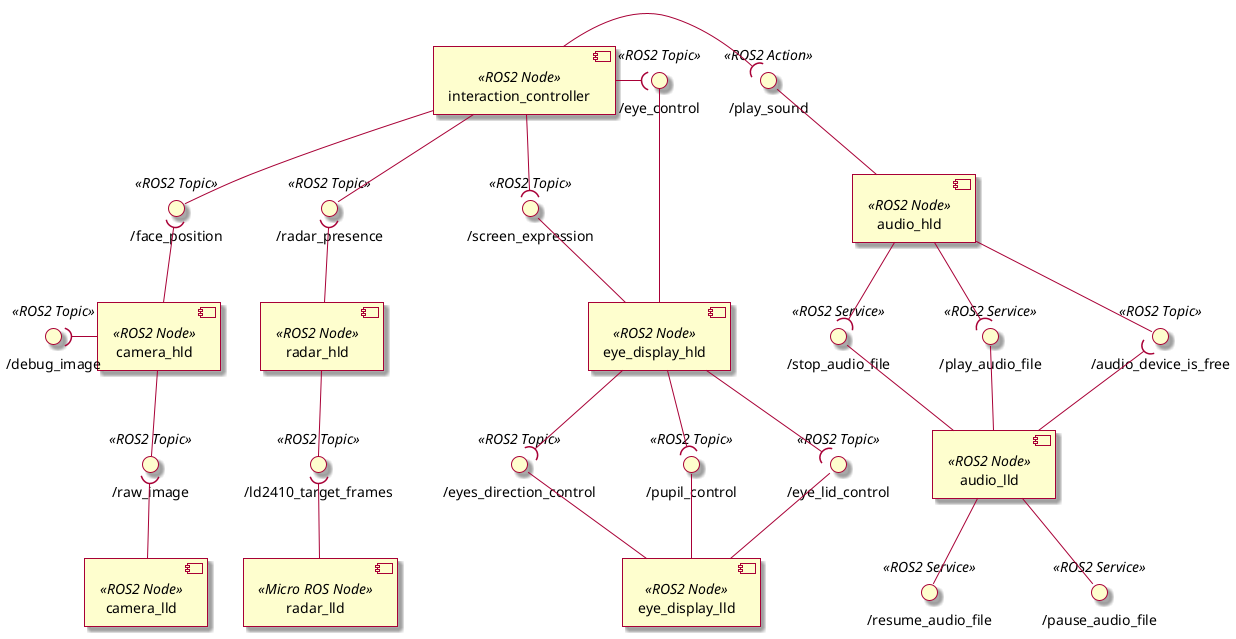 @startuml component_diagram

skin rose 

component radar_lld <<Micro ROS Node>> as Radar_LLD
component radar_hld <<ROS2 Node>> as Radar_HLD
interface "/ld2410_target_frames" <<ROS2 Topic>> as provided_interface_radar_hld

component camera_lld <<ROS2 Node>> as Camera_LLD
component camera_hld <<ROS2 Node>> as Camera_HLD
interface "/raw_image" <<ROS2 Topic>> as provided_interface_camera_hld
interface "/debug_image" <<ROS2 Topic>> as provided_interface_debug_image

component interaction_controller <<ROS2 Node>> as Interaction_Controller
interface "/radar_presence" <<ROS2 Topic>> as provided_interface_radar_presence
interface "/face_position" <<ROS2 Topic>> as provided_interface_face_info

component eye_display_hld <<ROS2 Node>> as Eye_display_HLD
interface "/eye_control" <<ROS2 Topic>> as provided_interface_eye_control
interface "/screen_expression" <<ROS2 Topic>> as provided_interface_screen_expression

component eye_display_lld <<ROS2 Node>> as Eye_display_LLD
interface "/eyes_direction_control" <<ROS2 Topic>> as provided_interface_eye_direcion_control
interface "/eye_lid_control" <<ROS2 Topic>> as provided_interface_eye_lid_control
interface "/pupil_control" <<ROS2 Topic>> as provided_interface_pupil_control

component audio_hld <<ROS2 Node>> as Audio_HLD
interface "/play_sound" <<ROS2 Action>> as provided_interface_play_sound

component audio_lld <<ROS2 Node>> as Audio_LLD
interface "/play_audio_file" <<ROS2 Service>> as provided_interface_play_audio_file
interface "/pause_audio_file" <<ROS2 Service>> as provided_interface_pause_audio_file
interface "/resume_audio_file" <<ROS2 Service>> as provided_interface_resume_audio_file
interface "/stop_audio_file" <<ROS2 Service>> as provided_interface_stop_audio_file
interface "/audio_device_is_free" <<ROS2 Topic>> as provided_interface_audio_device_is_free


Radar_LLD -up-( provided_interface_radar_hld
Radar_HLD -- provided_interface_radar_hld

Radar_HLD -up-( provided_interface_radar_presence
Interaction_Controller -down- provided_interface_radar_presence

Camera_LLD -up-( provided_interface_camera_hld
Camera_HLD -down- provided_interface_camera_hld

Camera_HLD -left-( provided_interface_debug_image

Camera_HLD -up-( provided_interface_face_info
Interaction_Controller -down- provided_interface_face_info

Interaction_Controller -right-( provided_interface_eye_control
Eye_display_HLD -left- provided_interface_eye_control

Interaction_Controller --( provided_interface_screen_expression
Eye_display_HLD -up- provided_interface_screen_expression

Eye_display_HLD -down-( provided_interface_eye_direcion_control
Eye_display_LLD -up- provided_interface_eye_direcion_control

Eye_display_HLD -down-( provided_interface_eye_lid_control
Eye_display_LLD -up- provided_interface_eye_lid_control
Eye_display_HLD -down-( provided_interface_pupil_control
Eye_display_LLD -up- provided_interface_pupil_control

Interaction_Controller -right-( provided_interface_play_sound
Audio_HLD -up- provided_interface_play_sound

Audio_HLD -down-( provided_interface_play_audio_file
Audio_LLD -up- provided_interface_play_audio_file
Audio_HLD -down-( provided_interface_stop_audio_file
Audio_LLD -up- provided_interface_stop_audio_file
Audio_HLD -down- provided_interface_audio_device_is_free
Audio_LLD -up-( provided_interface_audio_device_is_free

Audio_LLD -down- provided_interface_pause_audio_file
Audio_LLD -down- provided_interface_resume_audio_file
@enduml
